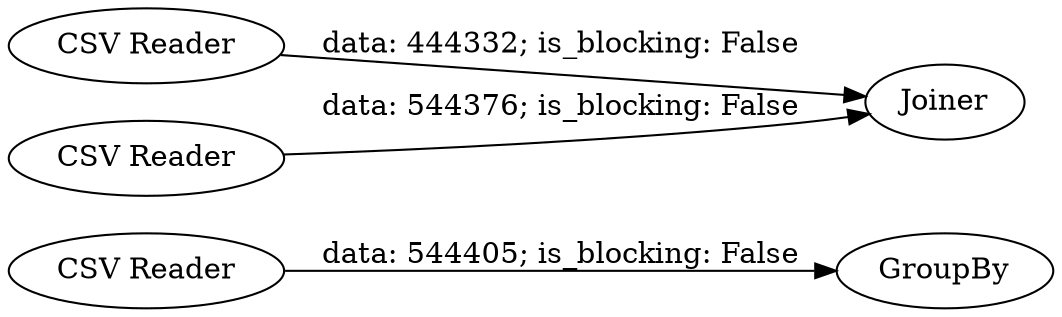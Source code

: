 digraph {
	"3979755892990004495_2" [label=GroupBy]
	"3979755892990004495_1" [label="CSV Reader"]
	"3979755892990004495_3" [label="CSV Reader"]
	"3979755892990004495_5" [label="CSV Reader"]
	"3979755892990004495_4" [label=Joiner]
	"3979755892990004495_1" -> "3979755892990004495_2" [label="data: 544405; is_blocking: False"]
	"3979755892990004495_5" -> "3979755892990004495_4" [label="data: 544376; is_blocking: False"]
	"3979755892990004495_3" -> "3979755892990004495_4" [label="data: 444332; is_blocking: False"]
	rankdir=LR
}
